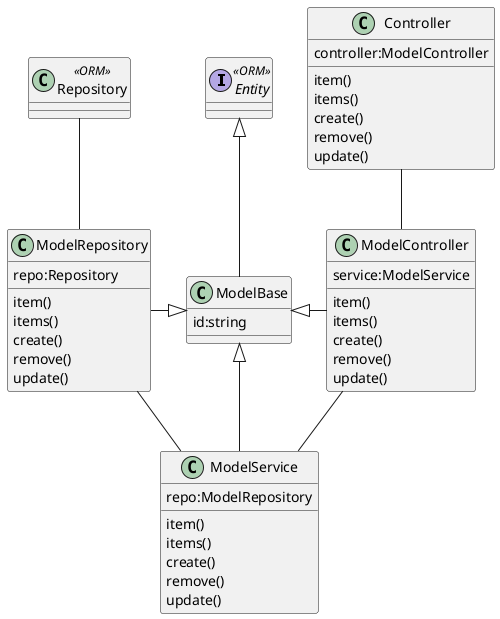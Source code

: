 @startuml CSR

interface Entity<<ORM>> {
    
}

class ModelBase {
    id:string
}

class ModelRepository {

    repo:Repository

    item()
    items()
    create()
    remove()
    update()
}

class Repository<<ORM>> {

}

class ModelService {

    repo:ModelRepository

    item()
    items()
    create()
    remove()
    update()
   
}

class ModelController {

    service:ModelService

    item()
    items()
    create()
    remove()
    update()
}

class Controller {

    controller:ModelController

    item()
    items()
    create()
    remove()
    update()
   
}

Entity <|-- ModelBase

ModelBase <|-left- ModelRepository
ModelBase <|-down- ModelService
ModelBase <|-right- ModelController

ModelRepository -up- Repository
ModelService -- ModelRepository
ModelController -- ModelService
Controller -- ModelController

@enduml